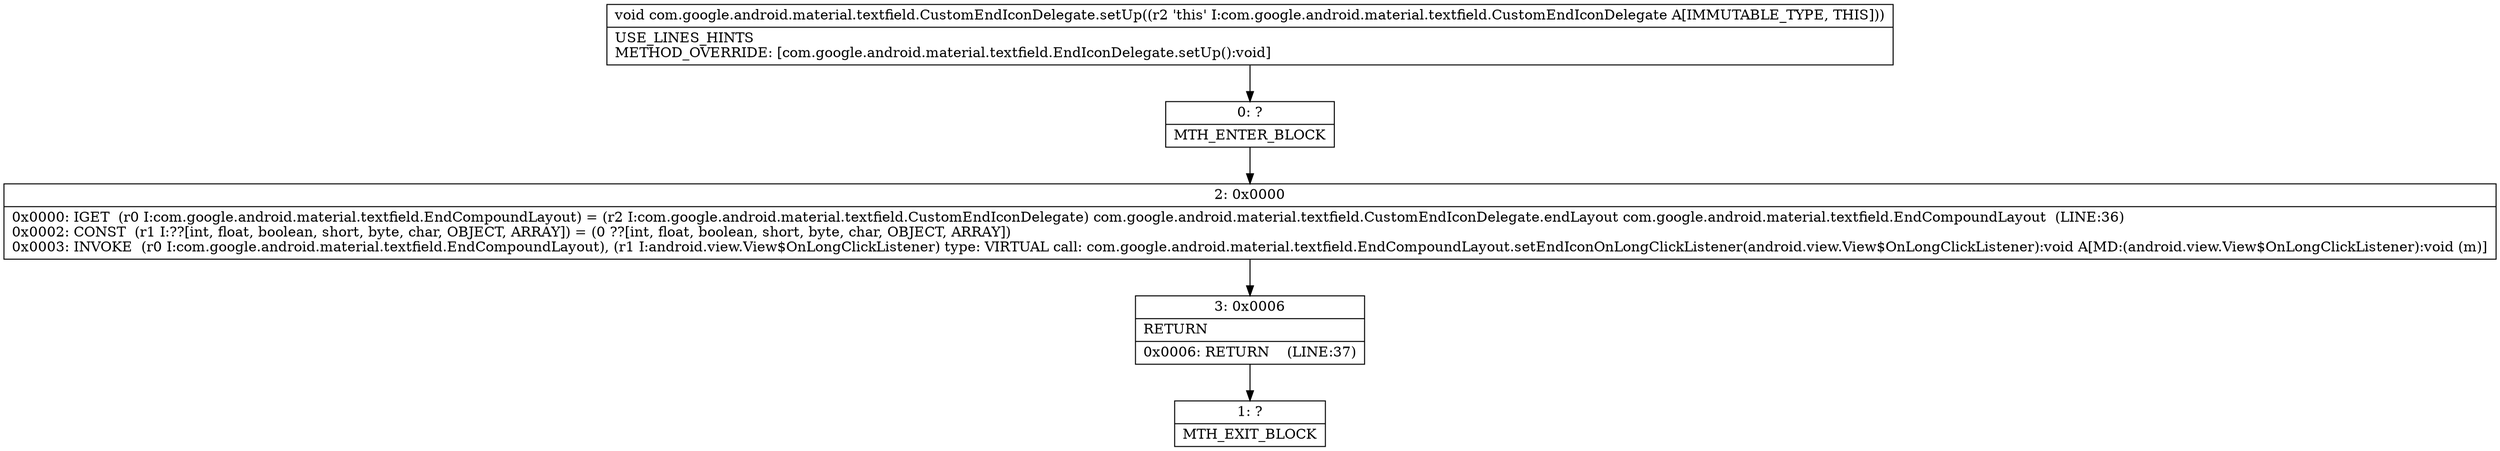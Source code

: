 digraph "CFG forcom.google.android.material.textfield.CustomEndIconDelegate.setUp()V" {
Node_0 [shape=record,label="{0\:\ ?|MTH_ENTER_BLOCK\l}"];
Node_2 [shape=record,label="{2\:\ 0x0000|0x0000: IGET  (r0 I:com.google.android.material.textfield.EndCompoundLayout) = (r2 I:com.google.android.material.textfield.CustomEndIconDelegate) com.google.android.material.textfield.CustomEndIconDelegate.endLayout com.google.android.material.textfield.EndCompoundLayout  (LINE:36)\l0x0002: CONST  (r1 I:??[int, float, boolean, short, byte, char, OBJECT, ARRAY]) = (0 ??[int, float, boolean, short, byte, char, OBJECT, ARRAY]) \l0x0003: INVOKE  (r0 I:com.google.android.material.textfield.EndCompoundLayout), (r1 I:android.view.View$OnLongClickListener) type: VIRTUAL call: com.google.android.material.textfield.EndCompoundLayout.setEndIconOnLongClickListener(android.view.View$OnLongClickListener):void A[MD:(android.view.View$OnLongClickListener):void (m)]\l}"];
Node_3 [shape=record,label="{3\:\ 0x0006|RETURN\l|0x0006: RETURN    (LINE:37)\l}"];
Node_1 [shape=record,label="{1\:\ ?|MTH_EXIT_BLOCK\l}"];
MethodNode[shape=record,label="{void com.google.android.material.textfield.CustomEndIconDelegate.setUp((r2 'this' I:com.google.android.material.textfield.CustomEndIconDelegate A[IMMUTABLE_TYPE, THIS]))  | USE_LINES_HINTS\lMETHOD_OVERRIDE: [com.google.android.material.textfield.EndIconDelegate.setUp():void]\l}"];
MethodNode -> Node_0;Node_0 -> Node_2;
Node_2 -> Node_3;
Node_3 -> Node_1;
}

